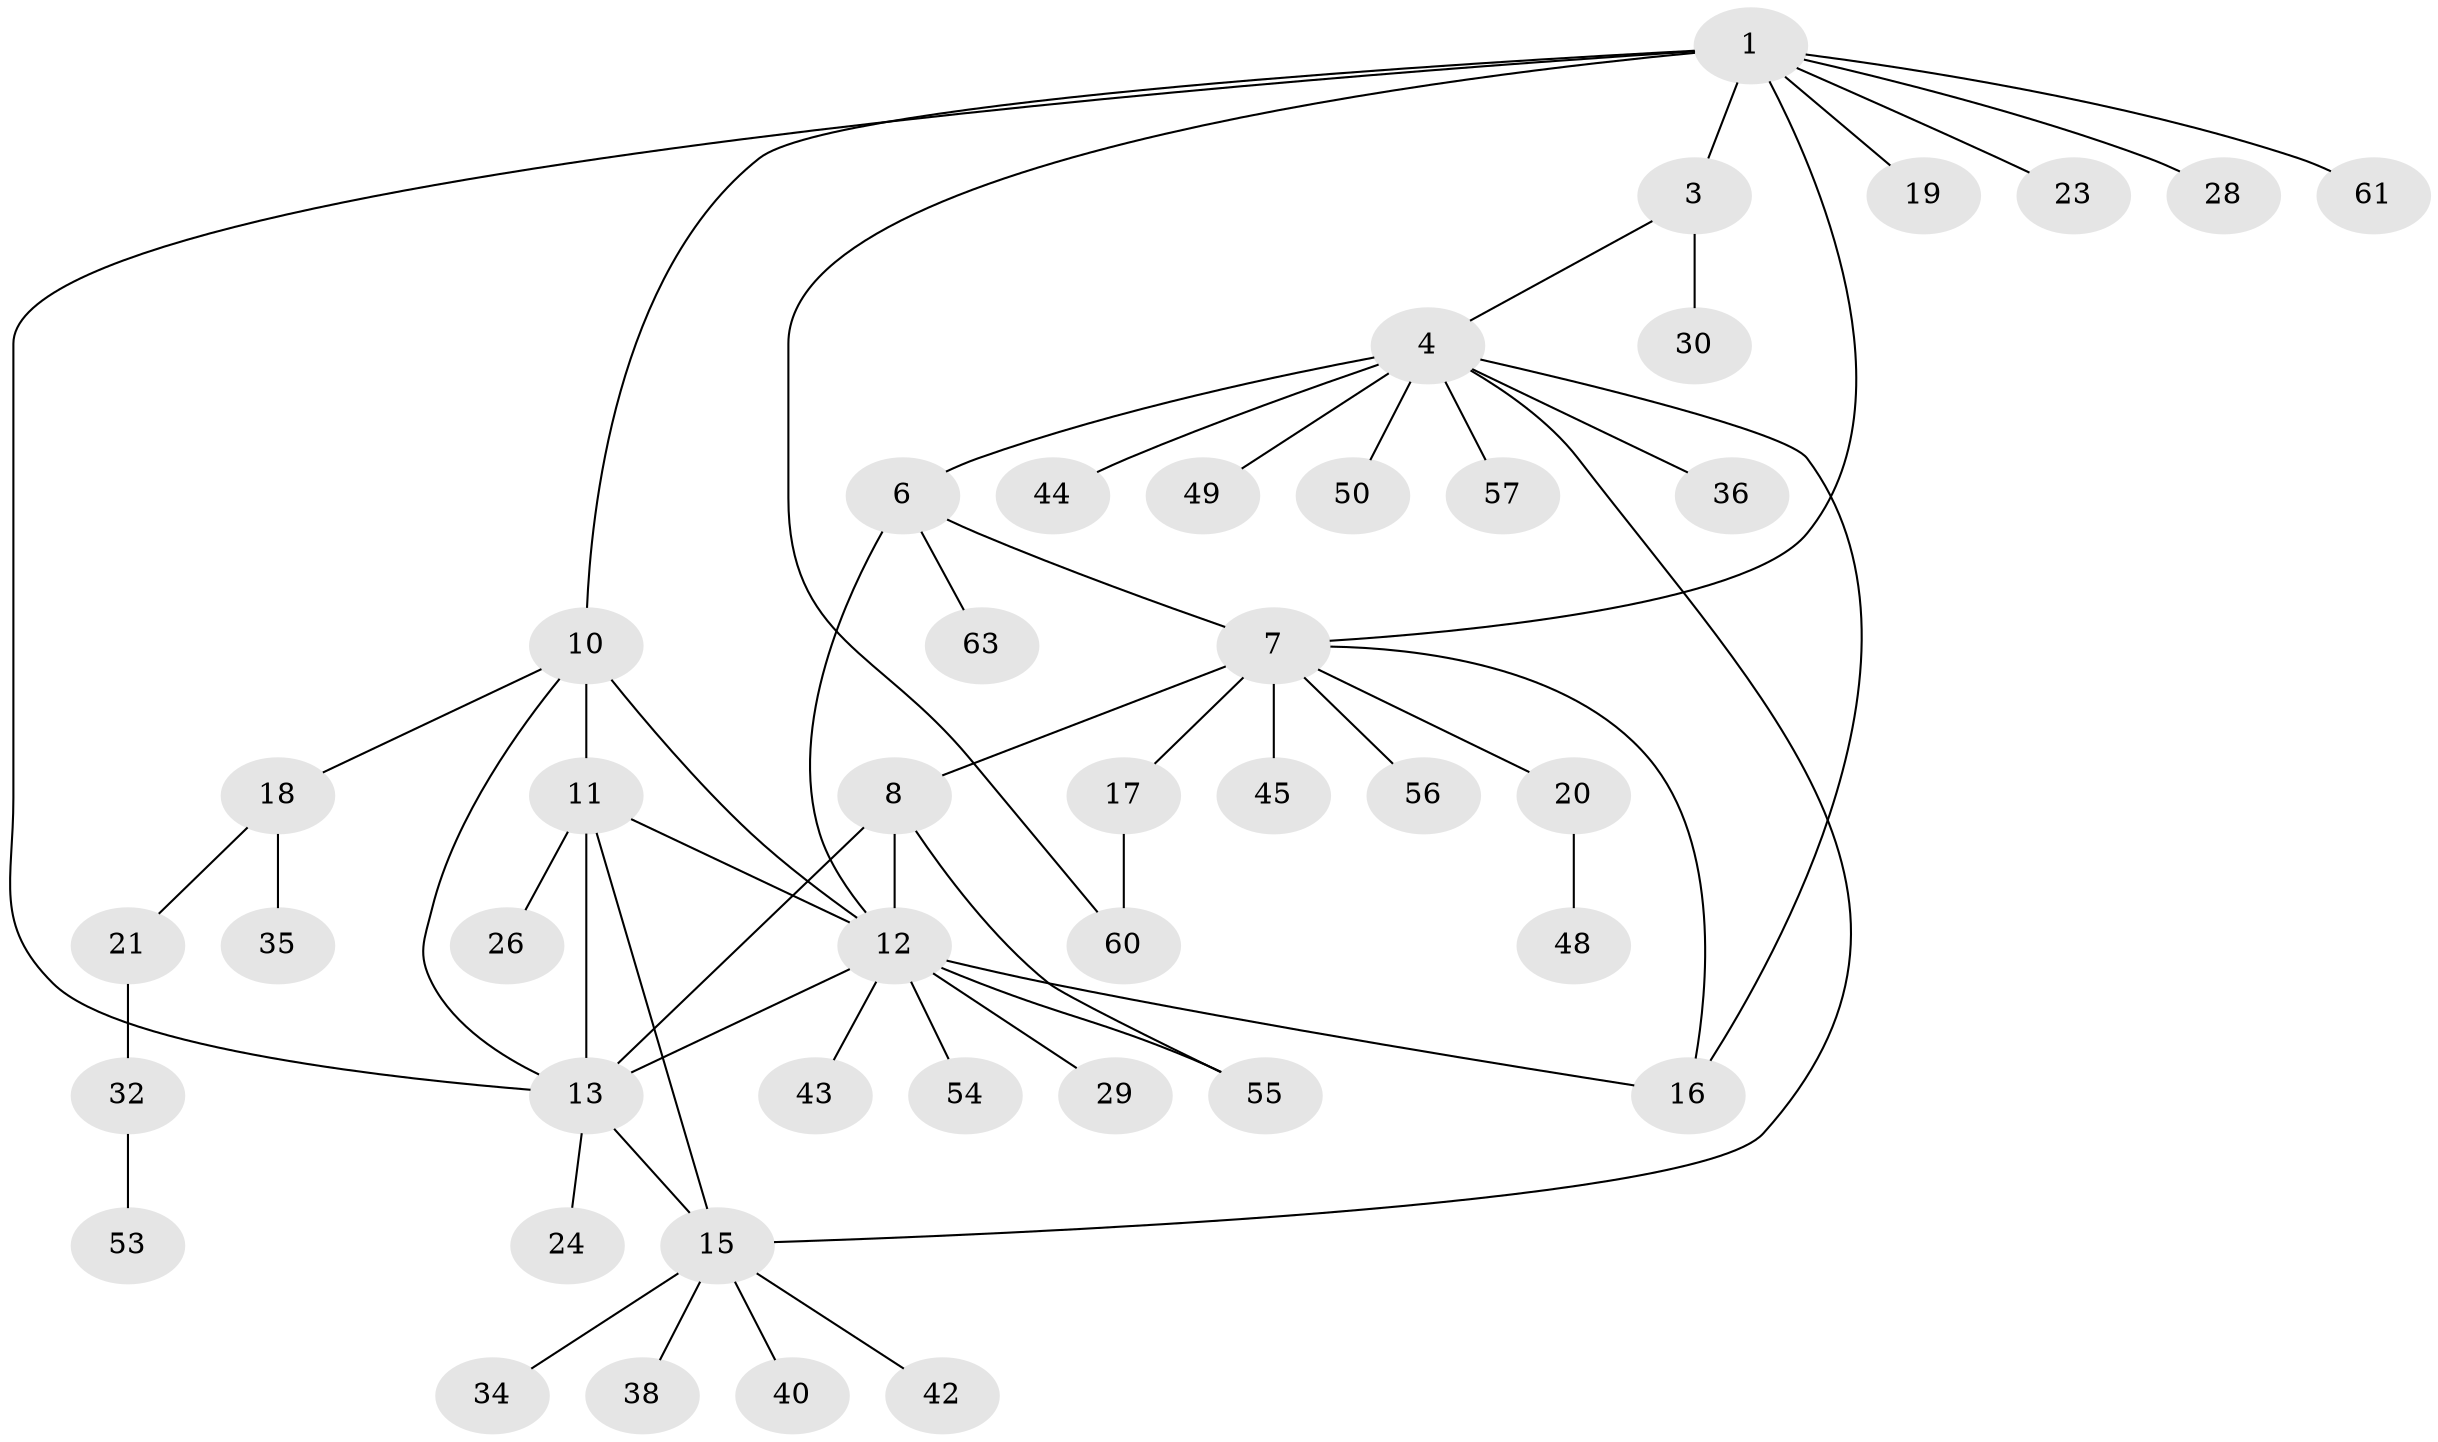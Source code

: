 // original degree distribution, {7: 0.06349206349206349, 5: 0.06349206349206349, 4: 0.06349206349206349, 8: 0.015873015873015872, 6: 0.015873015873015872, 11: 0.015873015873015872, 3: 0.07936507936507936, 2: 0.1746031746031746, 1: 0.5079365079365079}
// Generated by graph-tools (version 1.1) at 2025/42/03/06/25 10:42:14]
// undirected, 44 vertices, 57 edges
graph export_dot {
graph [start="1"]
  node [color=gray90,style=filled];
  1 [super="+2"];
  3 [super="+25"];
  4 [super="+5"];
  6 [super="+39"];
  7 [super="+9"];
  8 [super="+59"];
  10 [super="+52"];
  11 [super="+14"];
  12 [super="+47"];
  13 [super="+62"];
  15 [super="+22"];
  16 [super="+41"];
  17 [super="+31"];
  18 [super="+46"];
  19;
  20 [super="+27"];
  21 [super="+51"];
  23;
  24;
  26 [super="+58"];
  28;
  29;
  30 [super="+37"];
  32 [super="+33"];
  34;
  35;
  36;
  38;
  40;
  42;
  43;
  44;
  45;
  48;
  49;
  50;
  53;
  54;
  55;
  56;
  57;
  60;
  61;
  63;
  1 -- 3 [weight=2];
  1 -- 10;
  1 -- 28;
  1 -- 60;
  1 -- 61;
  1 -- 7;
  1 -- 19;
  1 -- 23;
  1 -- 13;
  3 -- 30;
  3 -- 4;
  4 -- 6 [weight=2];
  4 -- 49;
  4 -- 50;
  4 -- 36;
  4 -- 44;
  4 -- 15;
  4 -- 16;
  4 -- 57;
  6 -- 12;
  6 -- 7;
  6 -- 63;
  7 -- 8 [weight=2];
  7 -- 17;
  7 -- 45;
  7 -- 16;
  7 -- 20;
  7 -- 56;
  8 -- 12;
  8 -- 13;
  8 -- 55;
  10 -- 11;
  10 -- 12;
  10 -- 18;
  10 -- 13;
  11 -- 12;
  11 -- 26;
  11 -- 13;
  11 -- 15;
  12 -- 16;
  12 -- 29;
  12 -- 43;
  12 -- 54;
  12 -- 55;
  12 -- 13;
  13 -- 15;
  13 -- 24;
  15 -- 34;
  15 -- 40;
  15 -- 42;
  15 -- 38;
  17 -- 60;
  18 -- 21;
  18 -- 35;
  20 -- 48;
  21 -- 32;
  32 -- 53;
}
